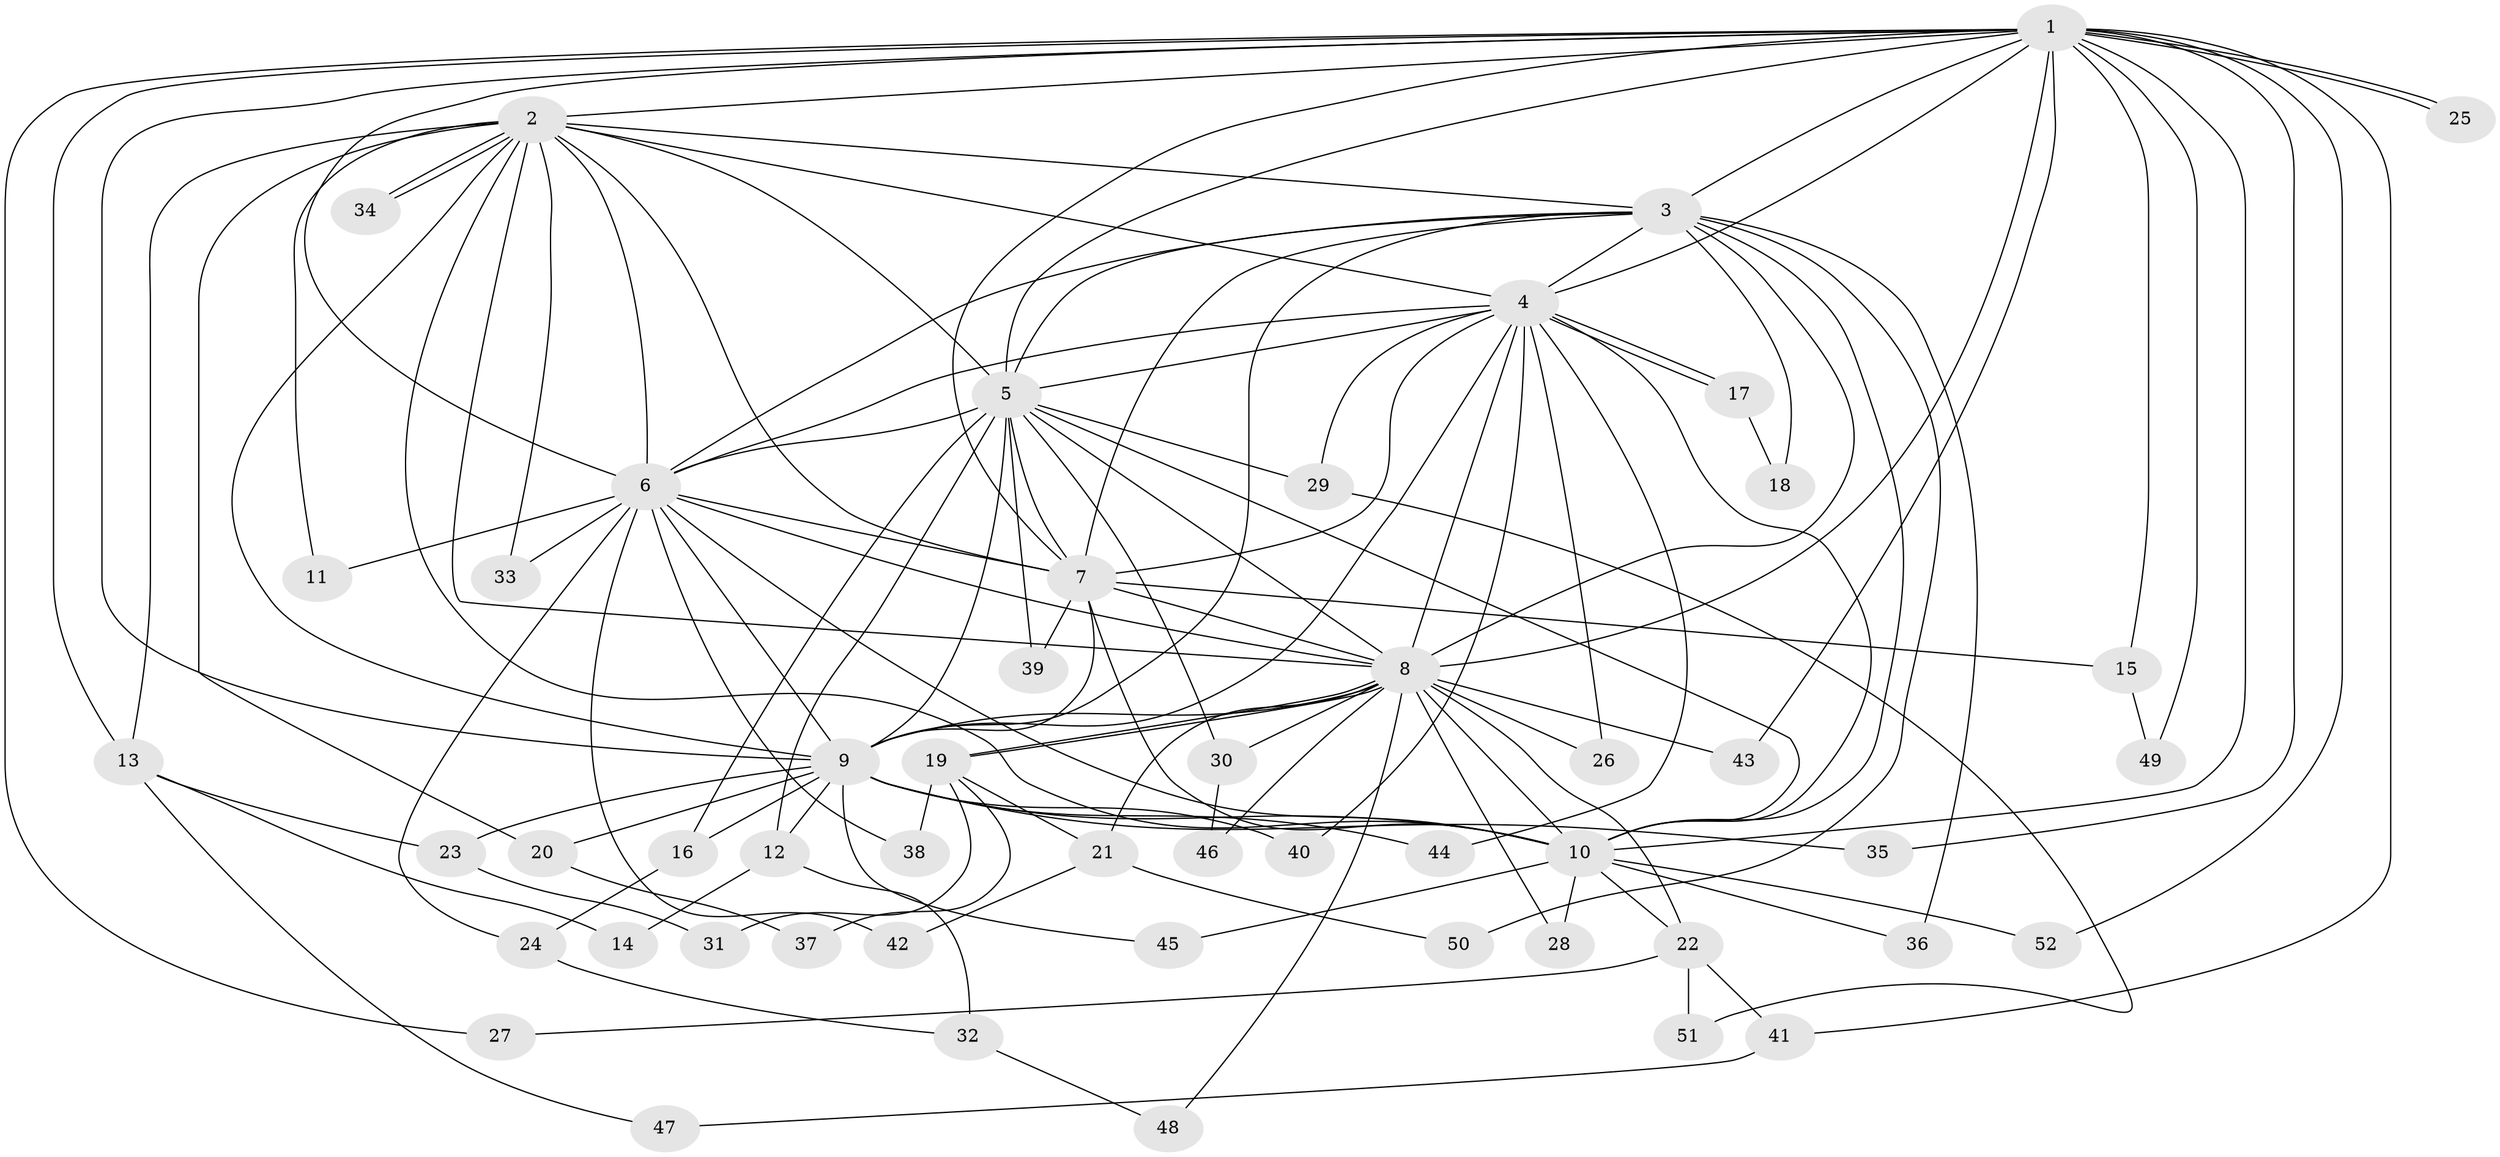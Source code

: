 // coarse degree distribution, {14: 0.05263157894736842, 13: 0.05263157894736842, 8: 0.02631578947368421, 10: 0.02631578947368421, 11: 0.02631578947368421, 6: 0.02631578947368421, 5: 0.07894736842105263, 3: 0.18421052631578946, 2: 0.42105263157894735, 4: 0.02631578947368421, 1: 0.07894736842105263}
// Generated by graph-tools (version 1.1) at 2025/49/03/04/25 22:49:36]
// undirected, 52 vertices, 129 edges
graph export_dot {
  node [color=gray90,style=filled];
  1;
  2;
  3;
  4;
  5;
  6;
  7;
  8;
  9;
  10;
  11;
  12;
  13;
  14;
  15;
  16;
  17;
  18;
  19;
  20;
  21;
  22;
  23;
  24;
  25;
  26;
  27;
  28;
  29;
  30;
  31;
  32;
  33;
  34;
  35;
  36;
  37;
  38;
  39;
  40;
  41;
  42;
  43;
  44;
  45;
  46;
  47;
  48;
  49;
  50;
  51;
  52;
  1 -- 2;
  1 -- 3;
  1 -- 4;
  1 -- 5;
  1 -- 6;
  1 -- 7;
  1 -- 8;
  1 -- 9;
  1 -- 10;
  1 -- 13;
  1 -- 15;
  1 -- 25;
  1 -- 25;
  1 -- 27;
  1 -- 35;
  1 -- 41;
  1 -- 43;
  1 -- 49;
  1 -- 52;
  2 -- 3;
  2 -- 4;
  2 -- 5;
  2 -- 6;
  2 -- 7;
  2 -- 8;
  2 -- 9;
  2 -- 10;
  2 -- 11;
  2 -- 13;
  2 -- 20;
  2 -- 33;
  2 -- 34;
  2 -- 34;
  3 -- 4;
  3 -- 5;
  3 -- 6;
  3 -- 7;
  3 -- 8;
  3 -- 9;
  3 -- 10;
  3 -- 18;
  3 -- 36;
  3 -- 50;
  4 -- 5;
  4 -- 6;
  4 -- 7;
  4 -- 8;
  4 -- 9;
  4 -- 10;
  4 -- 17;
  4 -- 17;
  4 -- 26;
  4 -- 29;
  4 -- 40;
  4 -- 44;
  5 -- 6;
  5 -- 7;
  5 -- 8;
  5 -- 9;
  5 -- 10;
  5 -- 12;
  5 -- 16;
  5 -- 29;
  5 -- 30;
  5 -- 39;
  6 -- 7;
  6 -- 8;
  6 -- 9;
  6 -- 10;
  6 -- 11;
  6 -- 24;
  6 -- 33;
  6 -- 38;
  6 -- 42;
  7 -- 8;
  7 -- 9;
  7 -- 10;
  7 -- 15;
  7 -- 39;
  8 -- 9;
  8 -- 10;
  8 -- 19;
  8 -- 19;
  8 -- 21;
  8 -- 22;
  8 -- 26;
  8 -- 28;
  8 -- 30;
  8 -- 43;
  8 -- 46;
  8 -- 48;
  9 -- 10;
  9 -- 12;
  9 -- 16;
  9 -- 20;
  9 -- 23;
  9 -- 35;
  9 -- 40;
  9 -- 44;
  9 -- 45;
  10 -- 22;
  10 -- 28;
  10 -- 36;
  10 -- 45;
  10 -- 52;
  12 -- 14;
  12 -- 32;
  13 -- 14;
  13 -- 23;
  13 -- 47;
  15 -- 49;
  16 -- 24;
  17 -- 18;
  19 -- 21;
  19 -- 31;
  19 -- 37;
  19 -- 38;
  20 -- 37;
  21 -- 42;
  21 -- 50;
  22 -- 27;
  22 -- 41;
  22 -- 51;
  23 -- 31;
  24 -- 32;
  29 -- 51;
  30 -- 46;
  32 -- 48;
  41 -- 47;
}
